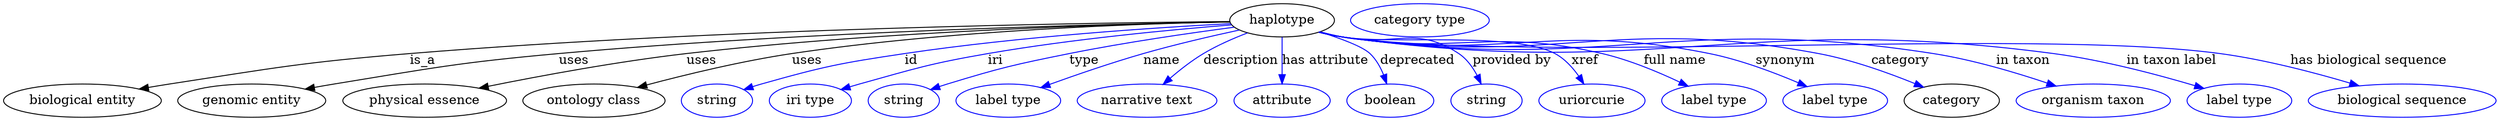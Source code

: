 digraph {
	graph [bb="0,0,2691.5,123"];
	node [label="\N"];
	haplotype	[height=0.5,
		label=haplotype,
		pos="1379.1,105",
		width=1.5707];
	"biological entity"	[height=0.5,
		pos="85.142,18",
		width=2.3651];
	haplotype -> "biological entity"	[label=is_a,
		lp="452.14,61.5",
		pos="e,146.5,30.573 1322.6,103.66 1176.1,102.4 772.76,96.485 438.14,69 322.49,59.501 293.83,53.665 179.14,36 171.79,34.868 164.13,33.611 \
156.5,32.307"];
	"genomic entity"	[height=0.5,
		pos="268.14,18",
		width=2.2206];
	haplotype -> "genomic entity"	[label=uses,
		lp="615.64,61.5",
		pos="e,325.99,30.512 1322.7,103.22 1194.2,101.06 869.48,93.447 599.14,69 491.03,59.224 464.27,53.523 357.14,36 350.36,34.891 343.31,33.666 \
336.26,32.396"];
	"physical essence"	[height=0.5,
		pos="454.14,18",
		width=2.4553];
	haplotype -> "physical essence"	[label=uses,
		lp="753.64,61.5",
		pos="e,512.92,31.517 1322.7,103.2 1210.7,101.12 952.55,93.809 737.14,69 663.5,60.518 580.01,45.039 522.91,33.543"];
	"ontology class"	[height=0.5,
		pos="637.14,18",
		width=2.1304];
	haplotype -> "ontology class"	[label=uses,
		lp="867.64,61.5",
		pos="e,684.31,32.365 1322.6,103.27 1225.6,101.36 1021.5,94.376 851.14,69 797.23,60.97 736.84,46.329 693.99,34.958"];
	id	[color=blue,
		height=0.5,
		label=string,
		pos="770.14,18",
		width=1.0652];
	haplotype -> id	[color=blue,
		label=id,
		lp="980.14,61.5",
		pos="e,799.14,29.954 1323.7,101.4 1245.3,97.228 1097.7,87.555 973.14,69 903.48,58.622 885.93,55.131 818.14,36 815.04,35.124 811.84,34.151 \
808.64,33.129",
		style=solid];
	iri	[color=blue,
		height=0.5,
		label="iri type",
		pos="871.14,18",
		width=1.2277];
	haplotype -> iri	[color=blue,
		label=iri,
		lp="1070.1,61.5",
		pos="e,904.45,29.879 1324.7,100.1 1261.3,95.062 1153.6,85.004 1062.1,69 1000.4,58.208 985.49,52.747 925.14,36 921.57,35.009 917.88,33.941 \
914.18,32.84",
		style=solid];
	type	[color=blue,
		height=0.5,
		label=string,
		pos="972.14,18",
		width=1.0652];
	haplotype -> type	[color=blue,
		label=type,
		lp="1166.1,61.5",
		pos="e,1001.1,29.979 1327.5,97.536 1280.9,91.367 1210.7,81.218 1150.1,69 1091.3,57.118 1076.6,53.566 1019.1,36 1016.4,35.155 1013.5,34.243 \
1010.7,33.294",
		style=solid];
	name	[color=blue,
		height=0.5,
		label="label type",
		pos="1085.1,18",
		width=1.5707];
	haplotype -> name	[color=blue,
		label=name,
		lp="1250.1,61.5",
		pos="e,1120.3,32.237 1333.2,94.466 1303.6,88.014 1264.3,78.888 1230.1,69 1196.2,59.177 1158.4,46.086 1129.9,35.763",
		style=solid];
	description	[color=blue,
		height=0.5,
		label="narrative text",
		pos="1235.1,18",
		width=2.0943];
	haplotype -> description	[color=blue,
		label=description,
		lp="1335.6,61.5",
		pos="e,1252.2,35.594 1342,91.298 1327,85.453 1309.7,77.842 1295.1,69 1282.7,61.441 1270.1,51.405 1259.7,42.309",
		style=solid];
	"has attribute"	[color=blue,
		height=0.5,
		label=attribute,
		pos="1380.1,18",
		width=1.4443];
	haplotype -> "has attribute"	[color=blue,
		label="has attribute",
		lp="1427.1,61.5",
		pos="e,1379.9,36.175 1379.3,86.799 1379.5,75.163 1379.7,59.548 1379.8,46.237",
		style=solid];
	deprecated	[color=blue,
		height=0.5,
		label=boolean,
		pos="1497.1,18",
		width=1.2999];
	haplotype -> deprecated	[color=blue,
		label=deprecated,
		lp="1525.6,61.5",
		pos="e,1492.9,36.321 1419.9,92.388 1441.8,85.524 1465.8,76.697 1474.1,69 1480.9,62.752 1485.8,54.128 1489.3,45.8",
		style=solid];
	"provided by"	[color=blue,
		height=0.5,
		label=string,
		pos="1600.1,18",
		width=1.0652];
	haplotype -> "provided by"	[color=blue,
		label="provided by",
		lp="1627.6,61.5",
		pos="e,1594.3,36.151 1420.2,92.496 1428.1,90.501 1436.4,88.567 1444.1,87 1499.6,75.825 1523,100.29 1570.1,69 1578.8,63.265 1585.3,54.115 \
1590,45.202",
		style=solid];
	xref	[color=blue,
		height=0.5,
		label=uriorcurie,
		pos="1714.1,18",
		width=1.5887];
	haplotype -> xref	[color=blue,
		label=xref,
		lp="1706.6,61.5",
		pos="e,1705.4,36.008 1419.5,92.267 1427.6,90.243 1436.1,88.357 1444.1,87 1494.7,78.48 1628.8,92.996 1674.1,69 1684.6,63.48 1693.2,53.948 \
1699.8,44.677",
		style=solid];
	"full name"	[color=blue,
		height=0.5,
		label="label type",
		pos="1846.1,18",
		width=1.5707];
	haplotype -> "full name"	[color=blue,
		label="full name",
		lp="1803.6,61.5",
		pos="e,1818.2,33.656 1419.1,92.263 1427.3,90.213 1436,88.319 1444.1,87 1567.7,67.076 1603.2,97.276 1725.1,69 1754.3,62.229 1785.5,49.172 \
1809,38.098",
		style=solid];
	synonym	[color=blue,
		height=0.5,
		label="label type",
		pos="1977.1,18",
		width=1.5707];
	haplotype -> synonym	[color=blue,
		label=synonym,
		lp="1923.1,61.5",
		pos="e,1946.6,33.312 1419.1,92.144 1427.3,90.103 1436,88.242 1444.1,87 1618.8,60.508 1668,103.88 1841.1,69 1874.5,62.274 1910.6,48.68 \
1937.2,37.362",
		style=solid];
	category	[height=0.5,
		pos="2103.1,18",
		width=1.4263];
	haplotype -> category	[color=blue,
		label=category,
		lp="2047.6,61.5",
		pos="e,2072.7,32.576 1419.1,92.077 1427.3,90.042 1435.9,88.2 1444.1,87 1670.8,53.823 1734,111.03 1959.1,69 1995.3,62.244 2034.7,48.068 \
2063.1,36.53",
		style=solid];
	"in taxon"	[color=blue,
		height=0.5,
		label="organism taxon",
		pos="2256.1,18",
		width=2.3109];
	haplotype -> "in taxon"	[color=blue,
		label="in taxon",
		lp="2180.1,61.5",
		pos="e,2215.9,33.781 1418.7,92.12 1427,90.053 1435.8,88.188 1444.1,87 1725.4,46.796 1802.4,112.79 2083.1,69 2125.5,62.399 2172,48.547 \
2206.2,37.093",
		style=solid];
	"in taxon label"	[color=blue,
		height=0.5,
		label="label type",
		pos="2414.1,18",
		width=1.5707];
	haplotype -> "in taxon label"	[color=blue,
		label="in taxon label",
		lp="2340.6,61.5",
		pos="e,2375.7,31.295 1418.7,92.089 1427,90.025 1435.8,88.169 1444.1,87 1782.7,39.428 1874.2,113.85 2213.1,69 2266.3,61.961 2325.8,46.144 \
2366.2,34.171",
		style=solid];
	"has biological sequence"	[color=blue,
		height=0.5,
		label="biological sequence",
		pos="2590.1,18",
		width=2.8164];
	haplotype -> "has biological sequence"	[color=blue,
		label="has biological sequence",
		lp="2553.6,61.5",
		pos="e,2543.4,34.108 1418.7,92.06 1427,89.998 1435.8,88.15 1444.1,87 1653.1,58.113 2184.1,97.13 2393.1,69 2441.3,62.514 2494.7,48.52 \
2533.8,36.982",
		style=solid];
	"named thing_category"	[color=blue,
		height=0.5,
		label="category type",
		pos="1528.1,105",
		width=2.0762];
}
